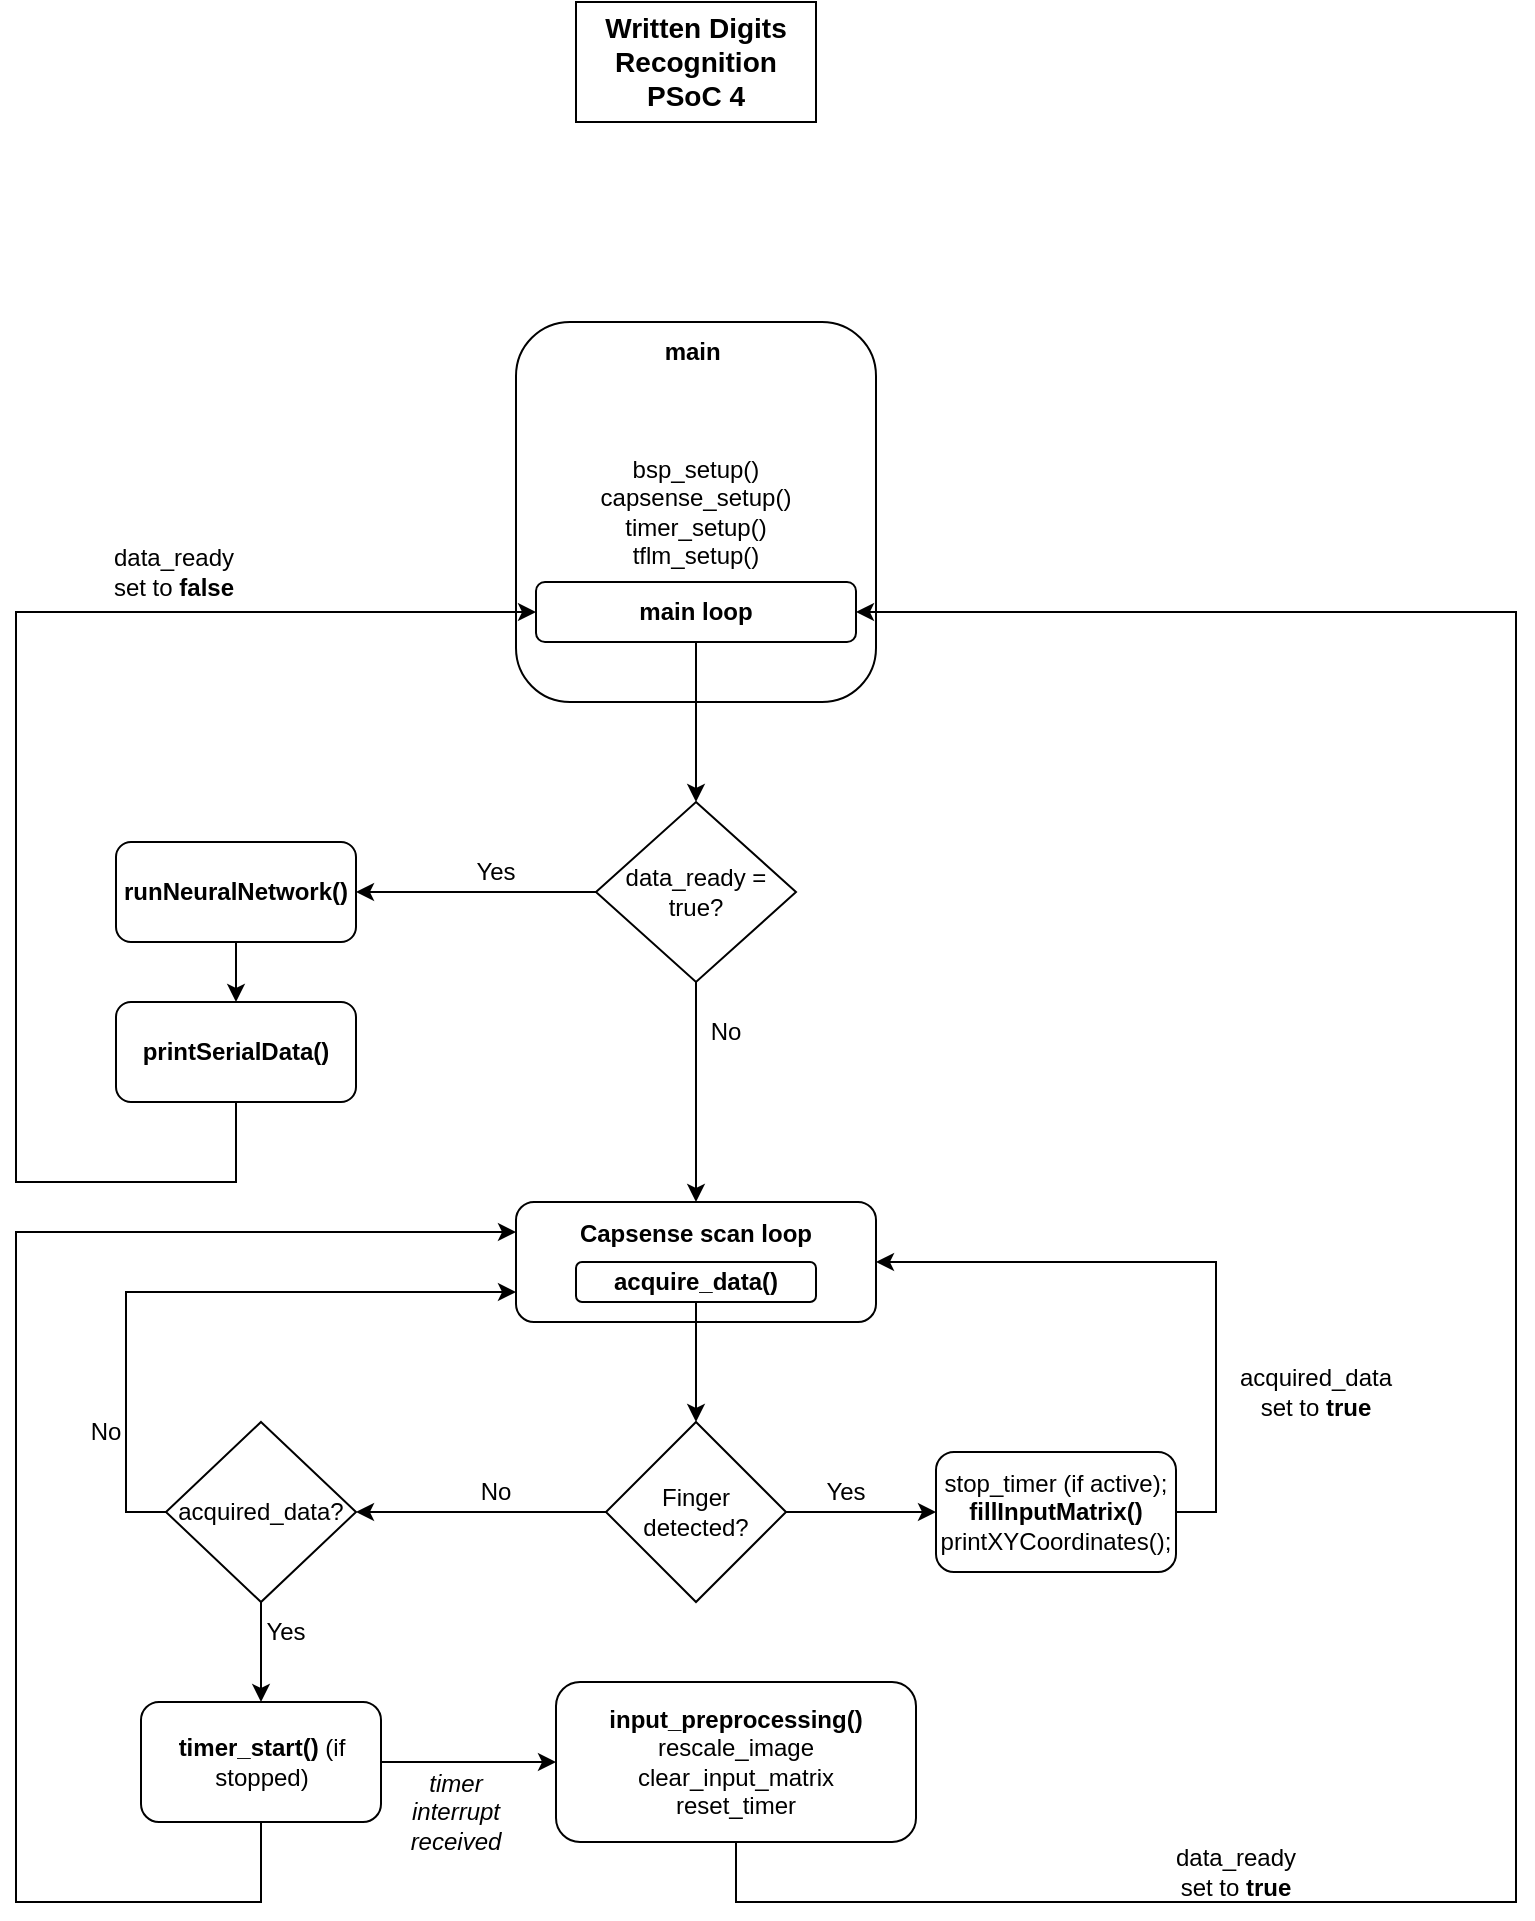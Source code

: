 <mxfile version="21.6.5" type="device">
  <diagram id="C5RBs43oDa-KdzZeNtuy" name="Page-1">
    <mxGraphModel dx="990" dy="615" grid="1" gridSize="10" guides="1" tooltips="1" connect="1" arrows="1" fold="1" page="1" pageScale="1" pageWidth="827" pageHeight="1169" math="0" shadow="0">
      <root>
        <mxCell id="WIyWlLk6GJQsqaUBKTNV-0" />
        <mxCell id="WIyWlLk6GJQsqaUBKTNV-1" parent="WIyWlLk6GJQsqaUBKTNV-0" />
        <mxCell id="WIyWlLk6GJQsqaUBKTNV-3" value="bsp_setup()&lt;br&gt;capsense_setup()&lt;br&gt;timer_setup()&lt;br&gt;tflm_setup()" style="rounded=1;whiteSpace=wrap;html=1;fontSize=12;glass=0;strokeWidth=1;shadow=0;" parent="WIyWlLk6GJQsqaUBKTNV-1" vertex="1">
          <mxGeometry x="289" y="170" width="180" height="190" as="geometry" />
        </mxCell>
        <mxCell id="RJ1wGjR5T8bTYtRTuJkd-0" value="&lt;b&gt;main&amp;nbsp;&lt;/b&gt;" style="text;html=1;strokeColor=none;fillColor=none;align=center;verticalAlign=middle;whiteSpace=wrap;rounded=0;" parent="WIyWlLk6GJQsqaUBKTNV-1" vertex="1">
          <mxGeometry x="349" y="170" width="60" height="30" as="geometry" />
        </mxCell>
        <mxCell id="RJ1wGjR5T8bTYtRTuJkd-53" style="edgeStyle=orthogonalEdgeStyle;rounded=0;orthogonalLoop=1;jettySize=auto;html=1;exitX=0.5;exitY=1;exitDx=0;exitDy=0;entryX=0.5;entryY=0;entryDx=0;entryDy=0;" parent="WIyWlLk6GJQsqaUBKTNV-1" source="RJ1wGjR5T8bTYtRTuJkd-1" target="RJ1wGjR5T8bTYtRTuJkd-46" edge="1">
          <mxGeometry relative="1" as="geometry" />
        </mxCell>
        <mxCell id="RJ1wGjR5T8bTYtRTuJkd-1" value="&lt;b&gt;main loop&lt;/b&gt;" style="rounded=1;whiteSpace=wrap;html=1;" parent="WIyWlLk6GJQsqaUBKTNV-1" vertex="1">
          <mxGeometry x="299" y="300" width="160" height="30" as="geometry" />
        </mxCell>
        <mxCell id="RJ1wGjR5T8bTYtRTuJkd-7" value="&lt;b&gt;Capsense scan loop&lt;br&gt;&lt;br&gt;&lt;br&gt;&lt;/b&gt;" style="rounded=1;whiteSpace=wrap;html=1;" parent="WIyWlLk6GJQsqaUBKTNV-1" vertex="1">
          <mxGeometry x="289" y="610" width="180" height="60" as="geometry" />
        </mxCell>
        <mxCell id="RJ1wGjR5T8bTYtRTuJkd-20" style="edgeStyle=orthogonalEdgeStyle;rounded=0;orthogonalLoop=1;jettySize=auto;html=1;exitX=1;exitY=0.5;exitDx=0;exitDy=0;entryX=0;entryY=0.5;entryDx=0;entryDy=0;" parent="WIyWlLk6GJQsqaUBKTNV-1" source="RJ1wGjR5T8bTYtRTuJkd-10" target="RJ1wGjR5T8bTYtRTuJkd-18" edge="1">
          <mxGeometry relative="1" as="geometry" />
        </mxCell>
        <mxCell id="RJ1wGjR5T8bTYtRTuJkd-29" style="edgeStyle=orthogonalEdgeStyle;rounded=0;orthogonalLoop=1;jettySize=auto;html=1;exitX=0;exitY=0.5;exitDx=0;exitDy=0;entryX=1;entryY=0.5;entryDx=0;entryDy=0;" parent="WIyWlLk6GJQsqaUBKTNV-1" source="RJ1wGjR5T8bTYtRTuJkd-10" target="RJ1wGjR5T8bTYtRTuJkd-27" edge="1">
          <mxGeometry relative="1" as="geometry" />
        </mxCell>
        <mxCell id="RJ1wGjR5T8bTYtRTuJkd-10" value="Finger detected?" style="rhombus;whiteSpace=wrap;html=1;" parent="WIyWlLk6GJQsqaUBKTNV-1" vertex="1">
          <mxGeometry x="334" y="720" width="90" height="90" as="geometry" />
        </mxCell>
        <mxCell id="RJ1wGjR5T8bTYtRTuJkd-36" style="edgeStyle=orthogonalEdgeStyle;rounded=0;orthogonalLoop=1;jettySize=auto;html=1;exitX=0.5;exitY=1;exitDx=0;exitDy=0;entryX=0;entryY=0.25;entryDx=0;entryDy=0;" parent="WIyWlLk6GJQsqaUBKTNV-1" source="RJ1wGjR5T8bTYtRTuJkd-11" target="RJ1wGjR5T8bTYtRTuJkd-7" edge="1">
          <mxGeometry relative="1" as="geometry">
            <Array as="points">
              <mxPoint x="162" y="960" />
              <mxPoint x="39" y="960" />
              <mxPoint x="39" y="625" />
            </Array>
          </mxGeometry>
        </mxCell>
        <mxCell id="RJ1wGjR5T8bTYtRTuJkd-41" style="edgeStyle=orthogonalEdgeStyle;rounded=0;orthogonalLoop=1;jettySize=auto;html=1;exitX=1;exitY=0.5;exitDx=0;exitDy=0;entryX=0;entryY=0.5;entryDx=0;entryDy=0;" parent="WIyWlLk6GJQsqaUBKTNV-1" source="RJ1wGjR5T8bTYtRTuJkd-11" target="RJ1wGjR5T8bTYtRTuJkd-38" edge="1">
          <mxGeometry relative="1" as="geometry" />
        </mxCell>
        <mxCell id="RJ1wGjR5T8bTYtRTuJkd-11" value="&lt;b&gt;timer_start() &lt;/b&gt;(if stopped)" style="rounded=1;whiteSpace=wrap;html=1;" parent="WIyWlLk6GJQsqaUBKTNV-1" vertex="1">
          <mxGeometry x="101.5" y="860" width="120" height="60" as="geometry" />
        </mxCell>
        <mxCell id="RJ1wGjR5T8bTYtRTuJkd-13" value="No" style="text;html=1;strokeColor=none;fillColor=none;align=center;verticalAlign=middle;whiteSpace=wrap;rounded=0;" parent="WIyWlLk6GJQsqaUBKTNV-1" vertex="1">
          <mxGeometry x="249" y="740" width="60" height="30" as="geometry" />
        </mxCell>
        <mxCell id="RJ1wGjR5T8bTYtRTuJkd-15" value="Yes" style="text;html=1;strokeColor=none;fillColor=none;align=center;verticalAlign=middle;whiteSpace=wrap;rounded=0;" parent="WIyWlLk6GJQsqaUBKTNV-1" vertex="1">
          <mxGeometry x="424" y="740" width="60" height="30" as="geometry" />
        </mxCell>
        <mxCell id="RJ1wGjR5T8bTYtRTuJkd-24" style="edgeStyle=orthogonalEdgeStyle;rounded=0;orthogonalLoop=1;jettySize=auto;html=1;exitX=1;exitY=0.5;exitDx=0;exitDy=0;entryX=1;entryY=0.5;entryDx=0;entryDy=0;" parent="WIyWlLk6GJQsqaUBKTNV-1" source="RJ1wGjR5T8bTYtRTuJkd-18" target="RJ1wGjR5T8bTYtRTuJkd-7" edge="1">
          <mxGeometry relative="1" as="geometry" />
        </mxCell>
        <mxCell id="RJ1wGjR5T8bTYtRTuJkd-18" value="stop_timer (if active);&lt;br&gt;&lt;b&gt;fillInputMatrix()&lt;/b&gt;&lt;br&gt;printXYCoordinates();" style="rounded=1;whiteSpace=wrap;html=1;" parent="WIyWlLk6GJQsqaUBKTNV-1" vertex="1">
          <mxGeometry x="499" y="735" width="120" height="60" as="geometry" />
        </mxCell>
        <mxCell id="RJ1wGjR5T8bTYtRTuJkd-25" value="acquired_data set to &lt;b&gt;true&lt;/b&gt;" style="text;html=1;strokeColor=none;fillColor=none;align=center;verticalAlign=middle;whiteSpace=wrap;rounded=0;" parent="WIyWlLk6GJQsqaUBKTNV-1" vertex="1">
          <mxGeometry x="659" y="690" width="60" height="30" as="geometry" />
        </mxCell>
        <mxCell id="RJ1wGjR5T8bTYtRTuJkd-30" style="edgeStyle=orthogonalEdgeStyle;rounded=0;orthogonalLoop=1;jettySize=auto;html=1;exitX=0.5;exitY=1;exitDx=0;exitDy=0;entryX=0.5;entryY=0;entryDx=0;entryDy=0;" parent="WIyWlLk6GJQsqaUBKTNV-1" source="RJ1wGjR5T8bTYtRTuJkd-27" target="RJ1wGjR5T8bTYtRTuJkd-11" edge="1">
          <mxGeometry relative="1" as="geometry" />
        </mxCell>
        <mxCell id="RJ1wGjR5T8bTYtRTuJkd-37" style="edgeStyle=orthogonalEdgeStyle;rounded=0;orthogonalLoop=1;jettySize=auto;html=1;exitX=0;exitY=0.5;exitDx=0;exitDy=0;entryX=0;entryY=0.75;entryDx=0;entryDy=0;" parent="WIyWlLk6GJQsqaUBKTNV-1" source="RJ1wGjR5T8bTYtRTuJkd-27" target="RJ1wGjR5T8bTYtRTuJkd-7" edge="1">
          <mxGeometry relative="1" as="geometry" />
        </mxCell>
        <mxCell id="RJ1wGjR5T8bTYtRTuJkd-27" value="acquired_data?" style="rhombus;whiteSpace=wrap;html=1;" parent="WIyWlLk6GJQsqaUBKTNV-1" vertex="1">
          <mxGeometry x="114" y="720" width="95" height="90" as="geometry" />
        </mxCell>
        <mxCell id="RJ1wGjR5T8bTYtRTuJkd-31" value="Yes" style="text;html=1;strokeColor=none;fillColor=none;align=center;verticalAlign=middle;whiteSpace=wrap;rounded=0;" parent="WIyWlLk6GJQsqaUBKTNV-1" vertex="1">
          <mxGeometry x="144" y="810" width="60" height="30" as="geometry" />
        </mxCell>
        <mxCell id="RJ1wGjR5T8bTYtRTuJkd-33" value="No" style="text;html=1;strokeColor=none;fillColor=none;align=center;verticalAlign=middle;whiteSpace=wrap;rounded=0;" parent="WIyWlLk6GJQsqaUBKTNV-1" vertex="1">
          <mxGeometry x="54" y="710" width="60" height="30" as="geometry" />
        </mxCell>
        <mxCell id="RJ1wGjR5T8bTYtRTuJkd-35" value="&lt;i&gt;timer interrupt received&lt;/i&gt;" style="text;html=1;strokeColor=none;fillColor=none;align=center;verticalAlign=middle;whiteSpace=wrap;rounded=0;" parent="WIyWlLk6GJQsqaUBKTNV-1" vertex="1">
          <mxGeometry x="229" y="900" width="60" height="30" as="geometry" />
        </mxCell>
        <mxCell id="RJ1wGjR5T8bTYtRTuJkd-51" style="edgeStyle=orthogonalEdgeStyle;rounded=0;orthogonalLoop=1;jettySize=auto;html=1;exitX=0.5;exitY=1;exitDx=0;exitDy=0;entryX=1;entryY=0.5;entryDx=0;entryDy=0;" parent="WIyWlLk6GJQsqaUBKTNV-1" source="RJ1wGjR5T8bTYtRTuJkd-38" target="RJ1wGjR5T8bTYtRTuJkd-1" edge="1">
          <mxGeometry relative="1" as="geometry">
            <Array as="points">
              <mxPoint x="399" y="960" />
              <mxPoint x="789" y="960" />
              <mxPoint x="789" y="315" />
            </Array>
          </mxGeometry>
        </mxCell>
        <mxCell id="RJ1wGjR5T8bTYtRTuJkd-38" value="&lt;b&gt;input_preprocessing()&lt;/b&gt;&lt;br&gt;rescale_image&lt;br&gt;clear_input_matrix&lt;br&gt;reset_timer" style="rounded=1;whiteSpace=wrap;html=1;" parent="WIyWlLk6GJQsqaUBKTNV-1" vertex="1">
          <mxGeometry x="309" y="850" width="180" height="80" as="geometry" />
        </mxCell>
        <mxCell id="RJ1wGjR5T8bTYtRTuJkd-43" style="edgeStyle=orthogonalEdgeStyle;rounded=0;orthogonalLoop=1;jettySize=auto;html=1;exitX=0.5;exitY=1;exitDx=0;exitDy=0;entryX=0.5;entryY=0;entryDx=0;entryDy=0;" parent="WIyWlLk6GJQsqaUBKTNV-1" source="RJ1wGjR5T8bTYtRTuJkd-42" target="RJ1wGjR5T8bTYtRTuJkd-10" edge="1">
          <mxGeometry relative="1" as="geometry" />
        </mxCell>
        <mxCell id="RJ1wGjR5T8bTYtRTuJkd-42" value="&lt;b&gt;acquire_data()&lt;/b&gt;" style="rounded=1;whiteSpace=wrap;html=1;" parent="WIyWlLk6GJQsqaUBKTNV-1" vertex="1">
          <mxGeometry x="319" y="640" width="120" height="20" as="geometry" />
        </mxCell>
        <mxCell id="RJ1wGjR5T8bTYtRTuJkd-47" style="edgeStyle=orthogonalEdgeStyle;rounded=0;orthogonalLoop=1;jettySize=auto;html=1;exitX=0.5;exitY=1;exitDx=0;exitDy=0;entryX=0.5;entryY=0;entryDx=0;entryDy=0;" parent="WIyWlLk6GJQsqaUBKTNV-1" source="RJ1wGjR5T8bTYtRTuJkd-46" target="RJ1wGjR5T8bTYtRTuJkd-7" edge="1">
          <mxGeometry relative="1" as="geometry" />
        </mxCell>
        <mxCell id="RJ1wGjR5T8bTYtRTuJkd-55" style="edgeStyle=orthogonalEdgeStyle;rounded=0;orthogonalLoop=1;jettySize=auto;html=1;exitX=0;exitY=0.5;exitDx=0;exitDy=0;entryX=1;entryY=0.5;entryDx=0;entryDy=0;" parent="WIyWlLk6GJQsqaUBKTNV-1" source="RJ1wGjR5T8bTYtRTuJkd-46" target="RJ1wGjR5T8bTYtRTuJkd-54" edge="1">
          <mxGeometry relative="1" as="geometry" />
        </mxCell>
        <mxCell id="RJ1wGjR5T8bTYtRTuJkd-46" value="data_ready = true?" style="rhombus;whiteSpace=wrap;html=1;" parent="WIyWlLk6GJQsqaUBKTNV-1" vertex="1">
          <mxGeometry x="329" y="410" width="100" height="90" as="geometry" />
        </mxCell>
        <mxCell id="RJ1wGjR5T8bTYtRTuJkd-48" value="No" style="text;html=1;strokeColor=none;fillColor=none;align=center;verticalAlign=middle;whiteSpace=wrap;rounded=0;" parent="WIyWlLk6GJQsqaUBKTNV-1" vertex="1">
          <mxGeometry x="364" y="510" width="60" height="30" as="geometry" />
        </mxCell>
        <mxCell id="RJ1wGjR5T8bTYtRTuJkd-52" value="data_ready set to &lt;b&gt;true&lt;/b&gt;" style="text;html=1;strokeColor=none;fillColor=none;align=center;verticalAlign=middle;whiteSpace=wrap;rounded=0;" parent="WIyWlLk6GJQsqaUBKTNV-1" vertex="1">
          <mxGeometry x="619" y="930" width="60" height="30" as="geometry" />
        </mxCell>
        <mxCell id="RJ1wGjR5T8bTYtRTuJkd-58" style="edgeStyle=orthogonalEdgeStyle;rounded=0;orthogonalLoop=1;jettySize=auto;html=1;exitX=0.5;exitY=1;exitDx=0;exitDy=0;entryX=0.5;entryY=0;entryDx=0;entryDy=0;" parent="WIyWlLk6GJQsqaUBKTNV-1" source="RJ1wGjR5T8bTYtRTuJkd-54" target="RJ1wGjR5T8bTYtRTuJkd-57" edge="1">
          <mxGeometry relative="1" as="geometry" />
        </mxCell>
        <mxCell id="RJ1wGjR5T8bTYtRTuJkd-54" value="&lt;b&gt;runNeuralNetwork()&lt;br&gt;&lt;/b&gt;" style="rounded=1;whiteSpace=wrap;html=1;" parent="WIyWlLk6GJQsqaUBKTNV-1" vertex="1">
          <mxGeometry x="89" y="430" width="120" height="50" as="geometry" />
        </mxCell>
        <mxCell id="RJ1wGjR5T8bTYtRTuJkd-56" value="Yes" style="text;html=1;strokeColor=none;fillColor=none;align=center;verticalAlign=middle;whiteSpace=wrap;rounded=0;" parent="WIyWlLk6GJQsqaUBKTNV-1" vertex="1">
          <mxGeometry x="249" y="430" width="60" height="30" as="geometry" />
        </mxCell>
        <mxCell id="RJ1wGjR5T8bTYtRTuJkd-59" style="edgeStyle=orthogonalEdgeStyle;rounded=0;orthogonalLoop=1;jettySize=auto;html=1;exitX=0.5;exitY=1;exitDx=0;exitDy=0;entryX=0;entryY=0.5;entryDx=0;entryDy=0;" parent="WIyWlLk6GJQsqaUBKTNV-1" source="RJ1wGjR5T8bTYtRTuJkd-57" target="RJ1wGjR5T8bTYtRTuJkd-1" edge="1">
          <mxGeometry relative="1" as="geometry">
            <Array as="points">
              <mxPoint x="149" y="600" />
              <mxPoint x="39" y="600" />
              <mxPoint x="39" y="315" />
            </Array>
          </mxGeometry>
        </mxCell>
        <mxCell id="RJ1wGjR5T8bTYtRTuJkd-57" value="&lt;b&gt;printSerialData()&lt;br&gt;&lt;/b&gt;" style="rounded=1;whiteSpace=wrap;html=1;" parent="WIyWlLk6GJQsqaUBKTNV-1" vertex="1">
          <mxGeometry x="89" y="510" width="120" height="50" as="geometry" />
        </mxCell>
        <mxCell id="RJ1wGjR5T8bTYtRTuJkd-60" value="data_ready set to &lt;b&gt;false&lt;/b&gt;" style="text;html=1;strokeColor=none;fillColor=none;align=center;verticalAlign=middle;whiteSpace=wrap;rounded=0;" parent="WIyWlLk6GJQsqaUBKTNV-1" vertex="1">
          <mxGeometry x="79" y="280" width="77.5" height="30" as="geometry" />
        </mxCell>
        <mxCell id="RJ1wGjR5T8bTYtRTuJkd-61" value="&lt;b&gt;&lt;font style=&quot;font-size: 14px;&quot;&gt;Written Digits Recognition PSoC 4&lt;/font&gt;&lt;/b&gt;" style="rounded=0;whiteSpace=wrap;html=1;" parent="WIyWlLk6GJQsqaUBKTNV-1" vertex="1">
          <mxGeometry x="319" y="10" width="120" height="60" as="geometry" />
        </mxCell>
      </root>
    </mxGraphModel>
  </diagram>
</mxfile>

